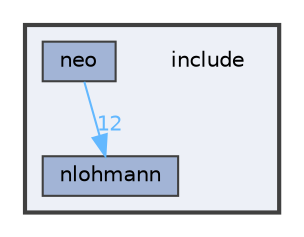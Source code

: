 digraph "include"
{
 // LATEX_PDF_SIZE
  bgcolor="transparent";
  edge [fontname=Helvetica,fontsize=10,labelfontname=Helvetica,labelfontsize=10];
  node [fontname=Helvetica,fontsize=10,shape=box,height=0.2,width=0.4];
  compound=true
  subgraph clusterdir_d44c64559bbebec7f509842c48db8b23 {
    graph [ bgcolor="#edf0f7", pencolor="grey25", label="", fontname=Helvetica,fontsize=10 style="filled,bold", URL="dir_d44c64559bbebec7f509842c48db8b23.html",tooltip=""]
    dir_d44c64559bbebec7f509842c48db8b23 [shape=plaintext, label="include"];
  dir_8edea8149d7e00842ba8fdc4f4695c6b [label="neo", fillcolor="#a2b4d6", color="grey25", style="filled", URL="dir_8edea8149d7e00842ba8fdc4f4695c6b.html",tooltip=""];
  dir_fa316d1ecd71465cbeab17f4208e6946 [label="nlohmann", fillcolor="#a2b4d6", color="grey25", style="filled", URL="dir_fa316d1ecd71465cbeab17f4208e6946.html",tooltip=""];
  }
  dir_8edea8149d7e00842ba8fdc4f4695c6b->dir_fa316d1ecd71465cbeab17f4208e6946 [headlabel="12", labeldistance=1.5 headhref="dir_000036_000041.html" href="dir_000036_000041.html" color="steelblue1" fontcolor="steelblue1"];
}
